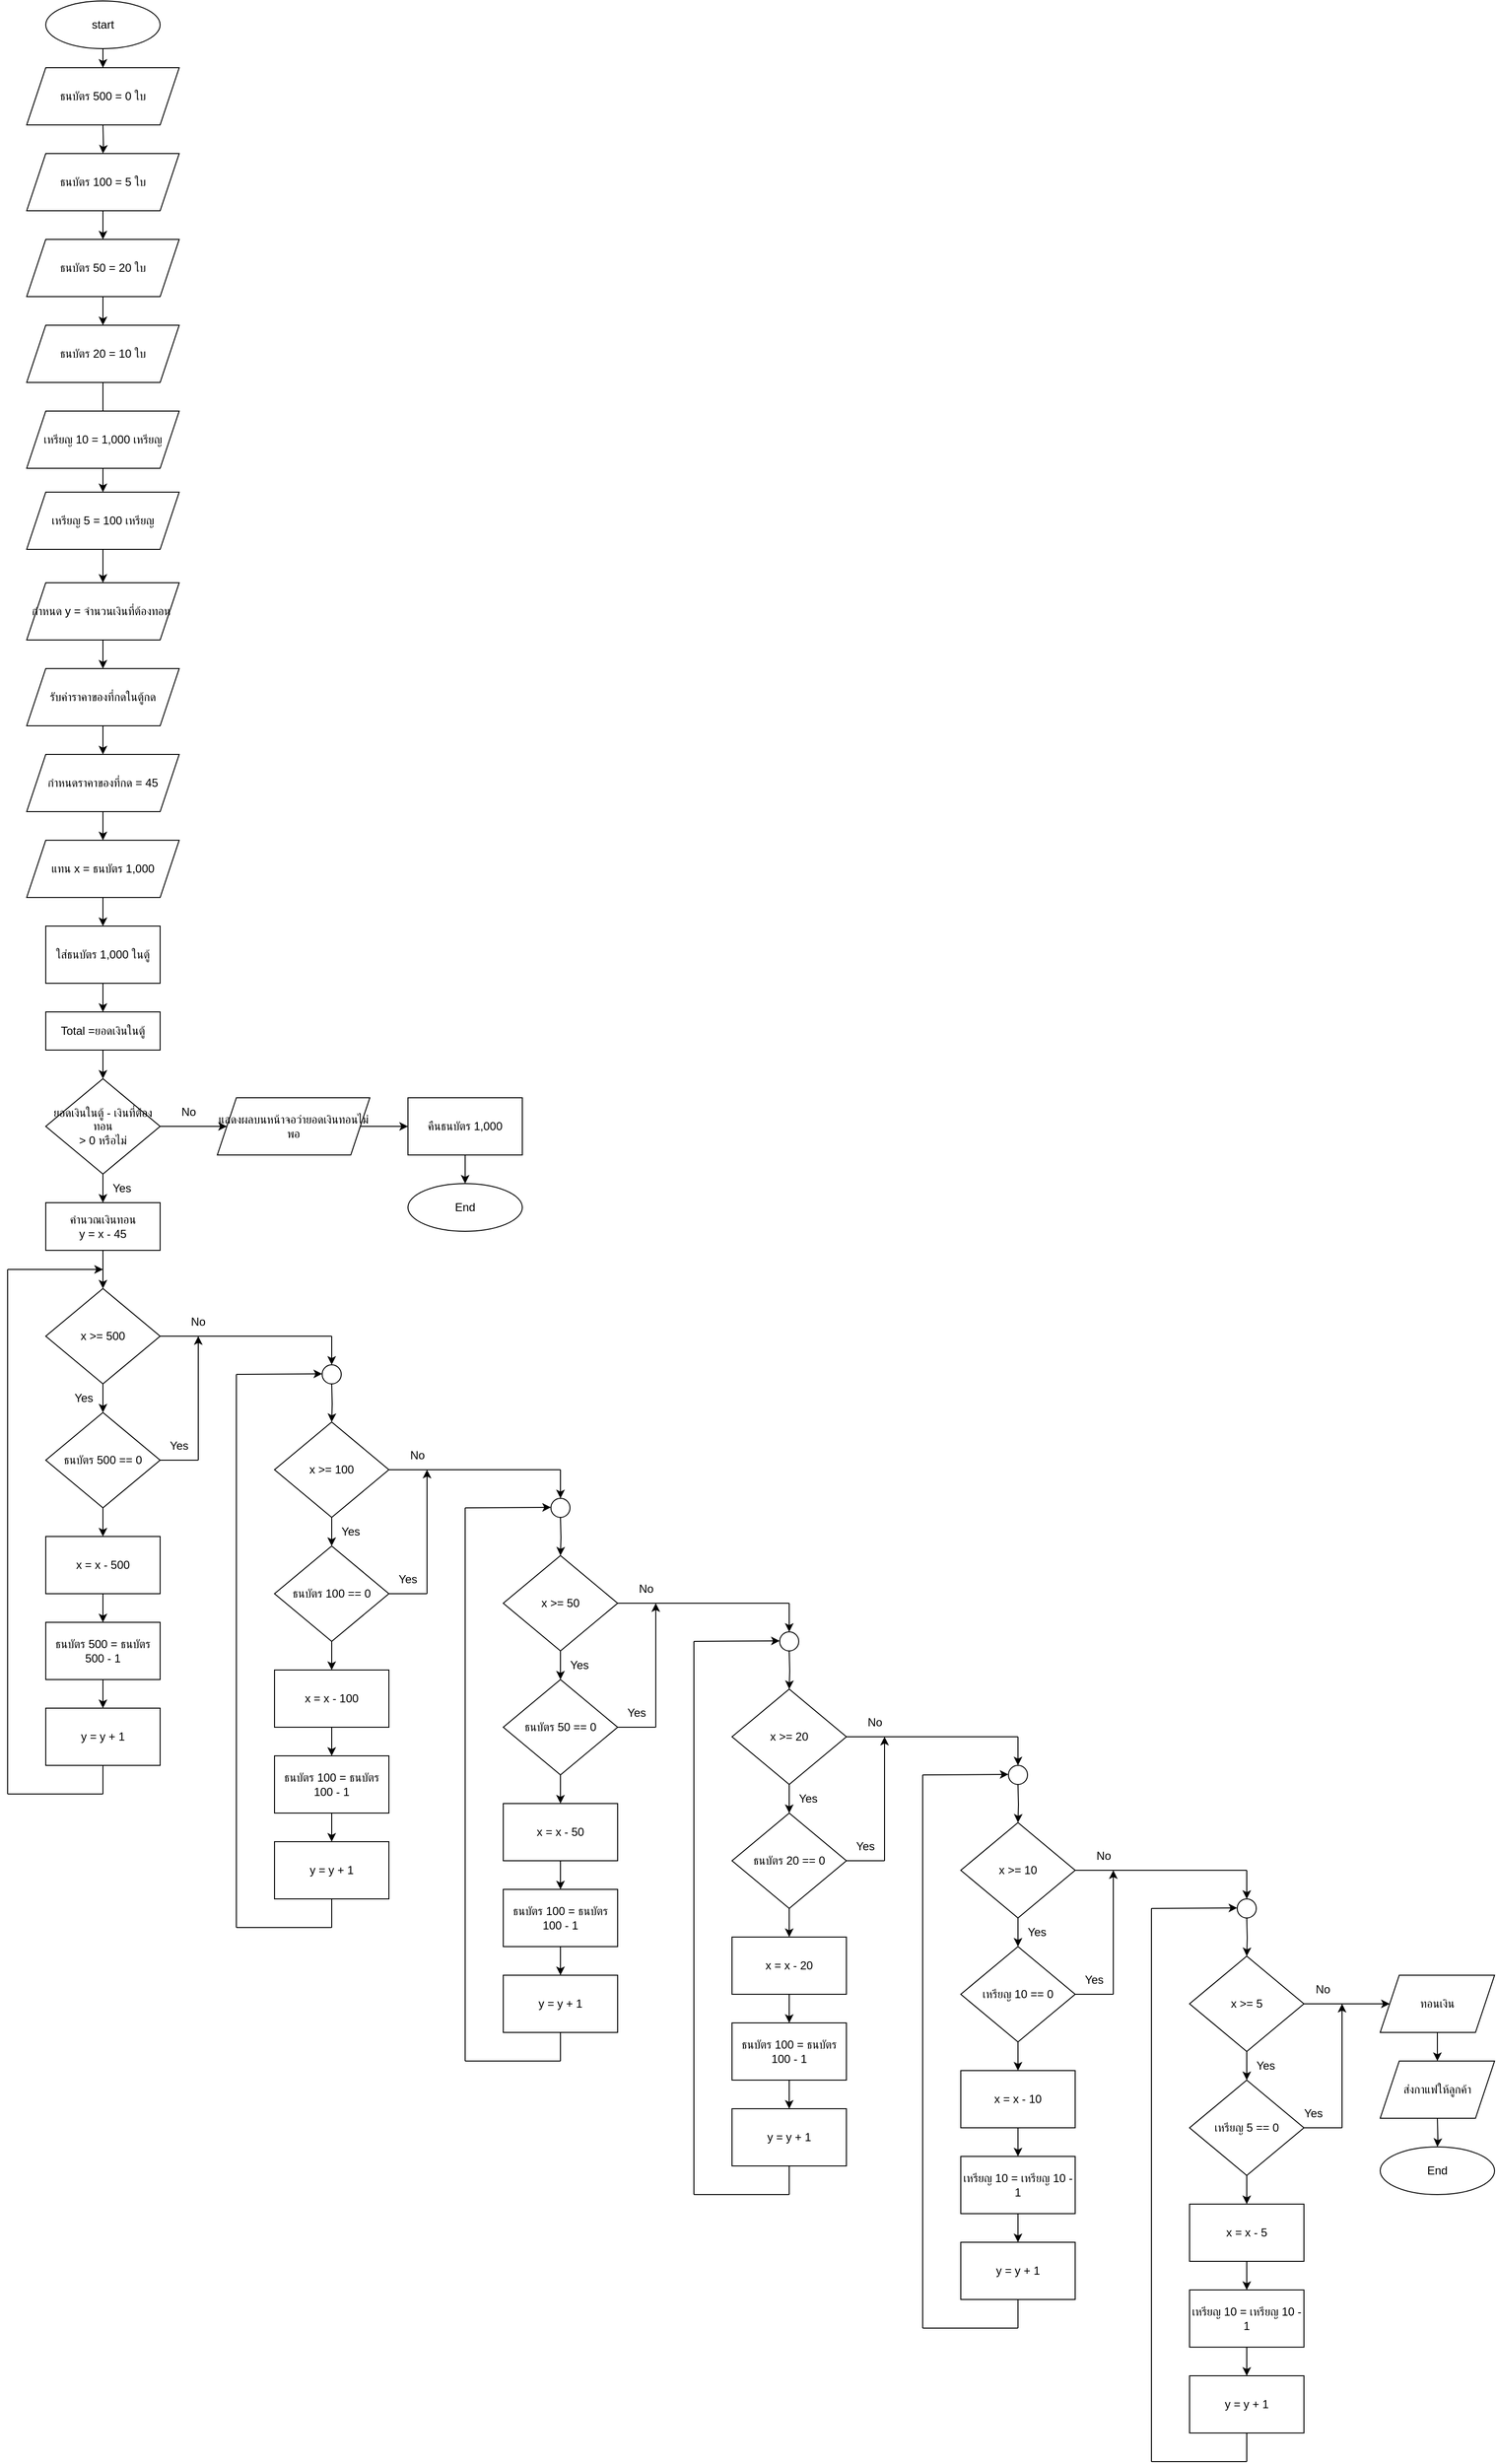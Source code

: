 <mxfile version="24.6.4" type="github">
  <diagram name="หน้า-1" id="B5zcFU9d4dR4DY5p531h">
    <mxGraphModel dx="2647" dy="1373" grid="1" gridSize="10" guides="1" tooltips="1" connect="1" arrows="1" fold="1" page="1" pageScale="1" pageWidth="827" pageHeight="1169" math="0" shadow="0">
      <root>
        <mxCell id="0" />
        <mxCell id="1" parent="0" />
        <mxCell id="WWX5XaUObiMr8XffinVP-1" style="edgeStyle=orthogonalEdgeStyle;rounded=0;orthogonalLoop=1;jettySize=auto;html=1;" edge="1" parent="1" source="WWX5XaUObiMr8XffinVP-2" target="WWX5XaUObiMr8XffinVP-3">
          <mxGeometry relative="1" as="geometry" />
        </mxCell>
        <mxCell id="WWX5XaUObiMr8XffinVP-2" value="start" style="ellipse;whiteSpace=wrap;html=1;" vertex="1" parent="1">
          <mxGeometry x="170" y="70" width="120" height="50" as="geometry" />
        </mxCell>
        <mxCell id="WWX5XaUObiMr8XffinVP-3" value="ธนบัตร 500 = 0 ใบ" style="shape=parallelogram;perimeter=parallelogramPerimeter;whiteSpace=wrap;html=1;fixedSize=1;" vertex="1" parent="1">
          <mxGeometry x="150" y="140" width="160" height="60" as="geometry" />
        </mxCell>
        <mxCell id="WWX5XaUObiMr8XffinVP-4" style="edgeStyle=orthogonalEdgeStyle;rounded=0;orthogonalLoop=1;jettySize=auto;html=1;" edge="1" parent="1" target="WWX5XaUObiMr8XffinVP-6">
          <mxGeometry relative="1" as="geometry">
            <mxPoint x="230" y="200" as="sourcePoint" />
          </mxGeometry>
        </mxCell>
        <mxCell id="WWX5XaUObiMr8XffinVP-5" value="" style="edgeStyle=orthogonalEdgeStyle;rounded=0;orthogonalLoop=1;jettySize=auto;html=1;" edge="1" parent="1" source="WWX5XaUObiMr8XffinVP-6" target="WWX5XaUObiMr8XffinVP-8">
          <mxGeometry relative="1" as="geometry" />
        </mxCell>
        <mxCell id="WWX5XaUObiMr8XffinVP-6" value="ธนบัตร 100 = 5 ใบ" style="shape=parallelogram;perimeter=parallelogramPerimeter;whiteSpace=wrap;html=1;fixedSize=1;" vertex="1" parent="1">
          <mxGeometry x="150" y="230" width="160" height="60" as="geometry" />
        </mxCell>
        <mxCell id="WWX5XaUObiMr8XffinVP-7" value="" style="edgeStyle=orthogonalEdgeStyle;rounded=0;orthogonalLoop=1;jettySize=auto;html=1;" edge="1" parent="1" source="WWX5XaUObiMr8XffinVP-8" target="WWX5XaUObiMr8XffinVP-10">
          <mxGeometry relative="1" as="geometry" />
        </mxCell>
        <mxCell id="WWX5XaUObiMr8XffinVP-8" value="ธนบัตร 50 = 20 ใบ" style="shape=parallelogram;perimeter=parallelogramPerimeter;whiteSpace=wrap;html=1;fixedSize=1;" vertex="1" parent="1">
          <mxGeometry x="150" y="320" width="160" height="60" as="geometry" />
        </mxCell>
        <mxCell id="WWX5XaUObiMr8XffinVP-9" value="" style="edgeStyle=orthogonalEdgeStyle;rounded=0;orthogonalLoop=1;jettySize=auto;html=1;" edge="1" parent="1" source="WWX5XaUObiMr8XffinVP-10" target="WWX5XaUObiMr8XffinVP-13">
          <mxGeometry relative="1" as="geometry" />
        </mxCell>
        <mxCell id="WWX5XaUObiMr8XffinVP-10" value="ธนบัตร 20 = 10 ใบ" style="shape=parallelogram;perimeter=parallelogramPerimeter;whiteSpace=wrap;html=1;fixedSize=1;" vertex="1" parent="1">
          <mxGeometry x="150" y="410" width="160" height="60" as="geometry" />
        </mxCell>
        <mxCell id="WWX5XaUObiMr8XffinVP-11" value="เหรียญ 10 = 1,000 เหรียญ" style="shape=parallelogram;perimeter=parallelogramPerimeter;whiteSpace=wrap;html=1;fixedSize=1;" vertex="1" parent="1">
          <mxGeometry x="150" y="500" width="160" height="60" as="geometry" />
        </mxCell>
        <mxCell id="WWX5XaUObiMr8XffinVP-12" value="" style="edgeStyle=orthogonalEdgeStyle;rounded=0;orthogonalLoop=1;jettySize=auto;html=1;" edge="1" parent="1" source="WWX5XaUObiMr8XffinVP-13" target="WWX5XaUObiMr8XffinVP-15">
          <mxGeometry relative="1" as="geometry" />
        </mxCell>
        <mxCell id="WWX5XaUObiMr8XffinVP-13" value="เหรียญ 5 = 100 เหรียญ" style="shape=parallelogram;perimeter=parallelogramPerimeter;whiteSpace=wrap;html=1;fixedSize=1;" vertex="1" parent="1">
          <mxGeometry x="150" y="585" width="160" height="60" as="geometry" />
        </mxCell>
        <mxCell id="WWX5XaUObiMr8XffinVP-14" value="" style="edgeStyle=orthogonalEdgeStyle;rounded=0;orthogonalLoop=1;jettySize=auto;html=1;" edge="1" parent="1" source="WWX5XaUObiMr8XffinVP-15" target="WWX5XaUObiMr8XffinVP-17">
          <mxGeometry relative="1" as="geometry" />
        </mxCell>
        <mxCell id="WWX5XaUObiMr8XffinVP-15" value="กำหนด y = จำนวนเงินที่ต้องทอน&amp;nbsp;" style="shape=parallelogram;perimeter=parallelogramPerimeter;whiteSpace=wrap;html=1;fixedSize=1;" vertex="1" parent="1">
          <mxGeometry x="150" y="680" width="160" height="60" as="geometry" />
        </mxCell>
        <mxCell id="WWX5XaUObiMr8XffinVP-16" value="" style="edgeStyle=orthogonalEdgeStyle;rounded=0;orthogonalLoop=1;jettySize=auto;html=1;" edge="1" parent="1" source="WWX5XaUObiMr8XffinVP-17" target="WWX5XaUObiMr8XffinVP-19">
          <mxGeometry relative="1" as="geometry" />
        </mxCell>
        <mxCell id="WWX5XaUObiMr8XffinVP-17" value="รับค่าราคาของที่กดในตู้กด" style="shape=parallelogram;perimeter=parallelogramPerimeter;whiteSpace=wrap;html=1;fixedSize=1;" vertex="1" parent="1">
          <mxGeometry x="150" y="770" width="160" height="60" as="geometry" />
        </mxCell>
        <mxCell id="WWX5XaUObiMr8XffinVP-18" value="" style="edgeStyle=orthogonalEdgeStyle;rounded=0;orthogonalLoop=1;jettySize=auto;html=1;" edge="1" parent="1" source="WWX5XaUObiMr8XffinVP-19" target="WWX5XaUObiMr8XffinVP-21">
          <mxGeometry relative="1" as="geometry" />
        </mxCell>
        <mxCell id="WWX5XaUObiMr8XffinVP-19" value="กำหนดราคาของที่กด = 45" style="shape=parallelogram;perimeter=parallelogramPerimeter;whiteSpace=wrap;html=1;fixedSize=1;" vertex="1" parent="1">
          <mxGeometry x="150" y="860" width="160" height="60" as="geometry" />
        </mxCell>
        <mxCell id="WWX5XaUObiMr8XffinVP-20" value="" style="edgeStyle=orthogonalEdgeStyle;rounded=0;orthogonalLoop=1;jettySize=auto;html=1;" edge="1" parent="1" source="WWX5XaUObiMr8XffinVP-21" target="WWX5XaUObiMr8XffinVP-23">
          <mxGeometry relative="1" as="geometry" />
        </mxCell>
        <mxCell id="WWX5XaUObiMr8XffinVP-21" value="แทน x = ธนบัตร 1,000" style="shape=parallelogram;perimeter=parallelogramPerimeter;whiteSpace=wrap;html=1;fixedSize=1;" vertex="1" parent="1">
          <mxGeometry x="150" y="950" width="160" height="60" as="geometry" />
        </mxCell>
        <mxCell id="WWX5XaUObiMr8XffinVP-22" value="" style="edgeStyle=orthogonalEdgeStyle;rounded=0;orthogonalLoop=1;jettySize=auto;html=1;" edge="1" parent="1" source="WWX5XaUObiMr8XffinVP-23" target="WWX5XaUObiMr8XffinVP-25">
          <mxGeometry relative="1" as="geometry" />
        </mxCell>
        <mxCell id="WWX5XaUObiMr8XffinVP-23" value="ใส่ธนบัตร 1,000 ในตู้" style="whiteSpace=wrap;html=1;" vertex="1" parent="1">
          <mxGeometry x="170" y="1040" width="120" height="60" as="geometry" />
        </mxCell>
        <mxCell id="WWX5XaUObiMr8XffinVP-24" value="" style="edgeStyle=orthogonalEdgeStyle;rounded=0;orthogonalLoop=1;jettySize=auto;html=1;" edge="1" parent="1" source="WWX5XaUObiMr8XffinVP-25" target="WWX5XaUObiMr8XffinVP-28">
          <mxGeometry relative="1" as="geometry" />
        </mxCell>
        <mxCell id="WWX5XaUObiMr8XffinVP-25" value="Total =ยอดเงินในตู้" style="whiteSpace=wrap;html=1;" vertex="1" parent="1">
          <mxGeometry x="170" y="1130" width="120" height="40" as="geometry" />
        </mxCell>
        <mxCell id="WWX5XaUObiMr8XffinVP-26" value="" style="edgeStyle=orthogonalEdgeStyle;rounded=0;orthogonalLoop=1;jettySize=auto;html=1;" edge="1" parent="1" source="WWX5XaUObiMr8XffinVP-28" target="WWX5XaUObiMr8XffinVP-30">
          <mxGeometry relative="1" as="geometry" />
        </mxCell>
        <mxCell id="WWX5XaUObiMr8XffinVP-27" value="" style="edgeStyle=orthogonalEdgeStyle;rounded=0;orthogonalLoop=1;jettySize=auto;html=1;" edge="1" parent="1" source="WWX5XaUObiMr8XffinVP-28" target="WWX5XaUObiMr8XffinVP-32">
          <mxGeometry relative="1" as="geometry" />
        </mxCell>
        <mxCell id="WWX5XaUObiMr8XffinVP-28" value="ยอดเงินในตู้ - เงินที่ต้องทอน&lt;div&gt;&amp;gt; 0 หรือไม่&lt;/div&gt;" style="rhombus;whiteSpace=wrap;html=1;" vertex="1" parent="1">
          <mxGeometry x="170" y="1200" width="120" height="100" as="geometry" />
        </mxCell>
        <mxCell id="WWX5XaUObiMr8XffinVP-29" value="" style="edgeStyle=orthogonalEdgeStyle;rounded=0;orthogonalLoop=1;jettySize=auto;html=1;" edge="1" parent="1" source="WWX5XaUObiMr8XffinVP-30" target="WWX5XaUObiMr8XffinVP-37">
          <mxGeometry relative="1" as="geometry" />
        </mxCell>
        <mxCell id="WWX5XaUObiMr8XffinVP-30" value="คำนวณเงินทอน&lt;div&gt;y = x - 45&lt;/div&gt;" style="whiteSpace=wrap;html=1;" vertex="1" parent="1">
          <mxGeometry x="170" y="1330" width="120" height="50" as="geometry" />
        </mxCell>
        <mxCell id="WWX5XaUObiMr8XffinVP-31" value="" style="edgeStyle=orthogonalEdgeStyle;rounded=0;orthogonalLoop=1;jettySize=auto;html=1;" edge="1" parent="1" source="WWX5XaUObiMr8XffinVP-32" target="WWX5XaUObiMr8XffinVP-34">
          <mxGeometry relative="1" as="geometry" />
        </mxCell>
        <mxCell id="WWX5XaUObiMr8XffinVP-32" value="แสดงผลบนหน้าจอว่ายอดเงินทอนไม่พอ" style="shape=parallelogram;perimeter=parallelogramPerimeter;whiteSpace=wrap;html=1;fixedSize=1;" vertex="1" parent="1">
          <mxGeometry x="350" y="1220" width="160" height="60" as="geometry" />
        </mxCell>
        <mxCell id="WWX5XaUObiMr8XffinVP-33" value="" style="edgeStyle=orthogonalEdgeStyle;rounded=0;orthogonalLoop=1;jettySize=auto;html=1;" edge="1" parent="1" source="WWX5XaUObiMr8XffinVP-34" target="WWX5XaUObiMr8XffinVP-35">
          <mxGeometry relative="1" as="geometry" />
        </mxCell>
        <mxCell id="WWX5XaUObiMr8XffinVP-34" value="คืนธนบัตร 1,000" style="whiteSpace=wrap;html=1;" vertex="1" parent="1">
          <mxGeometry x="550" y="1220" width="120" height="60" as="geometry" />
        </mxCell>
        <mxCell id="WWX5XaUObiMr8XffinVP-35" value="End" style="ellipse;whiteSpace=wrap;html=1;" vertex="1" parent="1">
          <mxGeometry x="550" y="1310" width="120" height="50" as="geometry" />
        </mxCell>
        <mxCell id="WWX5XaUObiMr8XffinVP-36" value="" style="edgeStyle=orthogonalEdgeStyle;rounded=0;orthogonalLoop=1;jettySize=auto;html=1;" edge="1" parent="1" source="WWX5XaUObiMr8XffinVP-37" target="WWX5XaUObiMr8XffinVP-39">
          <mxGeometry relative="1" as="geometry" />
        </mxCell>
        <mxCell id="WWX5XaUObiMr8XffinVP-37" value="x &amp;gt;= 500" style="rhombus;whiteSpace=wrap;html=1;" vertex="1" parent="1">
          <mxGeometry x="170" y="1420" width="120" height="100" as="geometry" />
        </mxCell>
        <mxCell id="WWX5XaUObiMr8XffinVP-38" value="" style="edgeStyle=orthogonalEdgeStyle;rounded=0;orthogonalLoop=1;jettySize=auto;html=1;" edge="1" parent="1" source="WWX5XaUObiMr8XffinVP-39" target="WWX5XaUObiMr8XffinVP-41">
          <mxGeometry relative="1" as="geometry" />
        </mxCell>
        <mxCell id="WWX5XaUObiMr8XffinVP-39" value="ธนบัตร 500 == 0" style="rhombus;whiteSpace=wrap;html=1;" vertex="1" parent="1">
          <mxGeometry x="170" y="1550" width="120" height="100" as="geometry" />
        </mxCell>
        <mxCell id="WWX5XaUObiMr8XffinVP-40" value="" style="edgeStyle=orthogonalEdgeStyle;rounded=0;orthogonalLoop=1;jettySize=auto;html=1;" edge="1" parent="1" source="WWX5XaUObiMr8XffinVP-41" target="WWX5XaUObiMr8XffinVP-43">
          <mxGeometry relative="1" as="geometry" />
        </mxCell>
        <mxCell id="WWX5XaUObiMr8XffinVP-41" value="x = x - 500" style="whiteSpace=wrap;html=1;" vertex="1" parent="1">
          <mxGeometry x="170" y="1680" width="120" height="60" as="geometry" />
        </mxCell>
        <mxCell id="WWX5XaUObiMr8XffinVP-42" value="" style="edgeStyle=orthogonalEdgeStyle;rounded=0;orthogonalLoop=1;jettySize=auto;html=1;" edge="1" parent="1" source="WWX5XaUObiMr8XffinVP-43" target="WWX5XaUObiMr8XffinVP-45">
          <mxGeometry relative="1" as="geometry" />
        </mxCell>
        <mxCell id="WWX5XaUObiMr8XffinVP-43" value="ธนบัตร 500 = ธนบัตร 500 - 1" style="whiteSpace=wrap;html=1;" vertex="1" parent="1">
          <mxGeometry x="170" y="1770" width="120" height="60" as="geometry" />
        </mxCell>
        <mxCell id="WWX5XaUObiMr8XffinVP-44" style="edgeStyle=orthogonalEdgeStyle;rounded=0;orthogonalLoop=1;jettySize=auto;html=1;exitX=0.5;exitY=1;exitDx=0;exitDy=0;" edge="1" parent="1" source="WWX5XaUObiMr8XffinVP-41" target="WWX5XaUObiMr8XffinVP-41">
          <mxGeometry relative="1" as="geometry" />
        </mxCell>
        <mxCell id="WWX5XaUObiMr8XffinVP-45" value="y = y + 1" style="whiteSpace=wrap;html=1;" vertex="1" parent="1">
          <mxGeometry x="170" y="1860" width="120" height="60" as="geometry" />
        </mxCell>
        <mxCell id="WWX5XaUObiMr8XffinVP-46" value="" style="endArrow=none;html=1;rounded=0;" edge="1" parent="1">
          <mxGeometry width="50" height="50" relative="1" as="geometry">
            <mxPoint x="230" y="1950" as="sourcePoint" />
            <mxPoint x="130" y="1950" as="targetPoint" />
          </mxGeometry>
        </mxCell>
        <mxCell id="WWX5XaUObiMr8XffinVP-47" value="" style="endArrow=none;html=1;rounded=0;" edge="1" parent="1">
          <mxGeometry width="50" height="50" relative="1" as="geometry">
            <mxPoint x="130" y="1950" as="sourcePoint" />
            <mxPoint x="130" y="1400" as="targetPoint" />
          </mxGeometry>
        </mxCell>
        <mxCell id="WWX5XaUObiMr8XffinVP-48" value="" style="endArrow=classic;html=1;rounded=0;" edge="1" parent="1">
          <mxGeometry width="50" height="50" relative="1" as="geometry">
            <mxPoint x="130" y="1400" as="sourcePoint" />
            <mxPoint x="230" y="1400" as="targetPoint" />
          </mxGeometry>
        </mxCell>
        <mxCell id="WWX5XaUObiMr8XffinVP-49" value="" style="endArrow=none;html=1;rounded=0;entryX=0.5;entryY=1;entryDx=0;entryDy=0;" edge="1" parent="1" target="WWX5XaUObiMr8XffinVP-45">
          <mxGeometry width="50" height="50" relative="1" as="geometry">
            <mxPoint x="230" y="1950" as="sourcePoint" />
            <mxPoint x="330" y="1890" as="targetPoint" />
          </mxGeometry>
        </mxCell>
        <mxCell id="WWX5XaUObiMr8XffinVP-50" value="" style="endArrow=none;html=1;rounded=0;" edge="1" parent="1">
          <mxGeometry width="50" height="50" relative="1" as="geometry">
            <mxPoint x="290" y="1470" as="sourcePoint" />
            <mxPoint x="470" y="1470" as="targetPoint" />
          </mxGeometry>
        </mxCell>
        <mxCell id="WWX5XaUObiMr8XffinVP-51" value="" style="endArrow=classic;html=1;rounded=0;" edge="1" parent="1" target="WWX5XaUObiMr8XffinVP-52">
          <mxGeometry width="50" height="50" relative="1" as="geometry">
            <mxPoint x="470" y="1470" as="sourcePoint" />
            <mxPoint x="470" y="1500" as="targetPoint" />
          </mxGeometry>
        </mxCell>
        <mxCell id="WWX5XaUObiMr8XffinVP-52" value="" style="ellipse;whiteSpace=wrap;html=1;aspect=fixed;" vertex="1" parent="1">
          <mxGeometry x="460" y="1500" width="20" height="20" as="geometry" />
        </mxCell>
        <mxCell id="WWX5XaUObiMr8XffinVP-53" value="" style="edgeStyle=orthogonalEdgeStyle;rounded=0;orthogonalLoop=1;jettySize=auto;html=1;" edge="1" parent="1" target="WWX5XaUObiMr8XffinVP-55">
          <mxGeometry relative="1" as="geometry">
            <mxPoint x="470" y="1520" as="sourcePoint" />
          </mxGeometry>
        </mxCell>
        <mxCell id="WWX5XaUObiMr8XffinVP-54" value="" style="edgeStyle=orthogonalEdgeStyle;rounded=0;orthogonalLoop=1;jettySize=auto;html=1;" edge="1" parent="1" source="WWX5XaUObiMr8XffinVP-55" target="WWX5XaUObiMr8XffinVP-57">
          <mxGeometry relative="1" as="geometry" />
        </mxCell>
        <mxCell id="WWX5XaUObiMr8XffinVP-55" value="x &amp;gt;= 100" style="rhombus;whiteSpace=wrap;html=1;" vertex="1" parent="1">
          <mxGeometry x="410" y="1560" width="120" height="100" as="geometry" />
        </mxCell>
        <mxCell id="WWX5XaUObiMr8XffinVP-56" value="" style="edgeStyle=orthogonalEdgeStyle;rounded=0;orthogonalLoop=1;jettySize=auto;html=1;" edge="1" parent="1" source="WWX5XaUObiMr8XffinVP-57" target="WWX5XaUObiMr8XffinVP-59">
          <mxGeometry relative="1" as="geometry" />
        </mxCell>
        <mxCell id="WWX5XaUObiMr8XffinVP-57" value="ธนบัตร 100 == 0" style="rhombus;whiteSpace=wrap;html=1;" vertex="1" parent="1">
          <mxGeometry x="410" y="1690" width="120" height="100" as="geometry" />
        </mxCell>
        <mxCell id="WWX5XaUObiMr8XffinVP-58" value="" style="edgeStyle=orthogonalEdgeStyle;rounded=0;orthogonalLoop=1;jettySize=auto;html=1;" edge="1" parent="1" source="WWX5XaUObiMr8XffinVP-59" target="WWX5XaUObiMr8XffinVP-61">
          <mxGeometry relative="1" as="geometry" />
        </mxCell>
        <mxCell id="WWX5XaUObiMr8XffinVP-59" value="x = x - 100" style="whiteSpace=wrap;html=1;" vertex="1" parent="1">
          <mxGeometry x="410" y="1820" width="120" height="60" as="geometry" />
        </mxCell>
        <mxCell id="WWX5XaUObiMr8XffinVP-60" value="" style="edgeStyle=orthogonalEdgeStyle;rounded=0;orthogonalLoop=1;jettySize=auto;html=1;" edge="1" parent="1" source="WWX5XaUObiMr8XffinVP-61" target="WWX5XaUObiMr8XffinVP-63">
          <mxGeometry relative="1" as="geometry" />
        </mxCell>
        <mxCell id="WWX5XaUObiMr8XffinVP-61" value="ธนบัตร 100 = ธนบัตร 100 - 1" style="whiteSpace=wrap;html=1;" vertex="1" parent="1">
          <mxGeometry x="410" y="1910" width="120" height="60" as="geometry" />
        </mxCell>
        <mxCell id="WWX5XaUObiMr8XffinVP-62" style="edgeStyle=orthogonalEdgeStyle;rounded=0;orthogonalLoop=1;jettySize=auto;html=1;exitX=0.5;exitY=1;exitDx=0;exitDy=0;" edge="1" parent="1" source="WWX5XaUObiMr8XffinVP-59" target="WWX5XaUObiMr8XffinVP-59">
          <mxGeometry relative="1" as="geometry" />
        </mxCell>
        <mxCell id="WWX5XaUObiMr8XffinVP-63" value="y = y + 1" style="whiteSpace=wrap;html=1;" vertex="1" parent="1">
          <mxGeometry x="410" y="2000" width="120" height="60" as="geometry" />
        </mxCell>
        <mxCell id="WWX5XaUObiMr8XffinVP-64" value="" style="endArrow=none;html=1;rounded=0;" edge="1" parent="1">
          <mxGeometry width="50" height="50" relative="1" as="geometry">
            <mxPoint x="470" y="2090" as="sourcePoint" />
            <mxPoint x="370" y="2090" as="targetPoint" />
          </mxGeometry>
        </mxCell>
        <mxCell id="WWX5XaUObiMr8XffinVP-65" value="" style="endArrow=none;html=1;rounded=0;" edge="1" parent="1">
          <mxGeometry width="50" height="50" relative="1" as="geometry">
            <mxPoint x="370" y="2090" as="sourcePoint" />
            <mxPoint x="370" y="1510" as="targetPoint" />
          </mxGeometry>
        </mxCell>
        <mxCell id="WWX5XaUObiMr8XffinVP-66" value="" style="endArrow=classic;html=1;rounded=0;" edge="1" parent="1">
          <mxGeometry width="50" height="50" relative="1" as="geometry">
            <mxPoint x="370" y="1510" as="sourcePoint" />
            <mxPoint x="460" y="1509.44" as="targetPoint" />
          </mxGeometry>
        </mxCell>
        <mxCell id="WWX5XaUObiMr8XffinVP-67" value="" style="endArrow=none;html=1;rounded=0;entryX=0.5;entryY=1;entryDx=0;entryDy=0;" edge="1" parent="1" target="WWX5XaUObiMr8XffinVP-63">
          <mxGeometry width="50" height="50" relative="1" as="geometry">
            <mxPoint x="470" y="2090" as="sourcePoint" />
            <mxPoint x="570" y="2030" as="targetPoint" />
          </mxGeometry>
        </mxCell>
        <mxCell id="WWX5XaUObiMr8XffinVP-68" value="" style="endArrow=none;html=1;rounded=0;" edge="1" parent="1">
          <mxGeometry width="50" height="50" relative="1" as="geometry">
            <mxPoint x="290" y="1600" as="sourcePoint" />
            <mxPoint x="330" y="1600" as="targetPoint" />
          </mxGeometry>
        </mxCell>
        <mxCell id="WWX5XaUObiMr8XffinVP-69" value="" style="endArrow=classic;html=1;rounded=0;" edge="1" parent="1">
          <mxGeometry width="50" height="50" relative="1" as="geometry">
            <mxPoint x="330" y="1600" as="sourcePoint" />
            <mxPoint x="330" y="1470" as="targetPoint" />
          </mxGeometry>
        </mxCell>
        <mxCell id="WWX5XaUObiMr8XffinVP-70" value="" style="endArrow=none;html=1;rounded=0;" edge="1" parent="1">
          <mxGeometry width="50" height="50" relative="1" as="geometry">
            <mxPoint x="530" y="1610" as="sourcePoint" />
            <mxPoint x="710" y="1610" as="targetPoint" />
          </mxGeometry>
        </mxCell>
        <mxCell id="WWX5XaUObiMr8XffinVP-71" value="" style="endArrow=classic;html=1;rounded=0;" edge="1" parent="1" target="WWX5XaUObiMr8XffinVP-72">
          <mxGeometry width="50" height="50" relative="1" as="geometry">
            <mxPoint x="710" y="1610" as="sourcePoint" />
            <mxPoint x="710" y="1640" as="targetPoint" />
          </mxGeometry>
        </mxCell>
        <mxCell id="WWX5XaUObiMr8XffinVP-72" value="" style="ellipse;whiteSpace=wrap;html=1;aspect=fixed;" vertex="1" parent="1">
          <mxGeometry x="700" y="1640" width="20" height="20" as="geometry" />
        </mxCell>
        <mxCell id="WWX5XaUObiMr8XffinVP-73" value="" style="edgeStyle=orthogonalEdgeStyle;rounded=0;orthogonalLoop=1;jettySize=auto;html=1;" edge="1" parent="1" target="WWX5XaUObiMr8XffinVP-75">
          <mxGeometry relative="1" as="geometry">
            <mxPoint x="710" y="1660" as="sourcePoint" />
          </mxGeometry>
        </mxCell>
        <mxCell id="WWX5XaUObiMr8XffinVP-74" value="" style="edgeStyle=orthogonalEdgeStyle;rounded=0;orthogonalLoop=1;jettySize=auto;html=1;" edge="1" parent="1" source="WWX5XaUObiMr8XffinVP-75" target="WWX5XaUObiMr8XffinVP-77">
          <mxGeometry relative="1" as="geometry" />
        </mxCell>
        <mxCell id="WWX5XaUObiMr8XffinVP-75" value="x &amp;gt;= 50" style="rhombus;whiteSpace=wrap;html=1;" vertex="1" parent="1">
          <mxGeometry x="650" y="1700" width="120" height="100" as="geometry" />
        </mxCell>
        <mxCell id="WWX5XaUObiMr8XffinVP-76" value="" style="edgeStyle=orthogonalEdgeStyle;rounded=0;orthogonalLoop=1;jettySize=auto;html=1;" edge="1" parent="1" source="WWX5XaUObiMr8XffinVP-77" target="WWX5XaUObiMr8XffinVP-79">
          <mxGeometry relative="1" as="geometry" />
        </mxCell>
        <mxCell id="WWX5XaUObiMr8XffinVP-77" value="ธนบัตร 50 == 0" style="rhombus;whiteSpace=wrap;html=1;" vertex="1" parent="1">
          <mxGeometry x="650" y="1830" width="120" height="100" as="geometry" />
        </mxCell>
        <mxCell id="WWX5XaUObiMr8XffinVP-78" value="" style="edgeStyle=orthogonalEdgeStyle;rounded=0;orthogonalLoop=1;jettySize=auto;html=1;" edge="1" parent="1" source="WWX5XaUObiMr8XffinVP-79" target="WWX5XaUObiMr8XffinVP-81">
          <mxGeometry relative="1" as="geometry" />
        </mxCell>
        <mxCell id="WWX5XaUObiMr8XffinVP-79" value="x = x - 50" style="whiteSpace=wrap;html=1;" vertex="1" parent="1">
          <mxGeometry x="650" y="1960" width="120" height="60" as="geometry" />
        </mxCell>
        <mxCell id="WWX5XaUObiMr8XffinVP-80" value="" style="edgeStyle=orthogonalEdgeStyle;rounded=0;orthogonalLoop=1;jettySize=auto;html=1;" edge="1" parent="1" source="WWX5XaUObiMr8XffinVP-81" target="WWX5XaUObiMr8XffinVP-83">
          <mxGeometry relative="1" as="geometry" />
        </mxCell>
        <mxCell id="WWX5XaUObiMr8XffinVP-81" value="ธนบัตร 100 = ธนบัตร 100 - 1" style="whiteSpace=wrap;html=1;" vertex="1" parent="1">
          <mxGeometry x="650" y="2050" width="120" height="60" as="geometry" />
        </mxCell>
        <mxCell id="WWX5XaUObiMr8XffinVP-82" style="edgeStyle=orthogonalEdgeStyle;rounded=0;orthogonalLoop=1;jettySize=auto;html=1;exitX=0.5;exitY=1;exitDx=0;exitDy=0;" edge="1" parent="1" source="WWX5XaUObiMr8XffinVP-79" target="WWX5XaUObiMr8XffinVP-79">
          <mxGeometry relative="1" as="geometry" />
        </mxCell>
        <mxCell id="WWX5XaUObiMr8XffinVP-83" value="y = y + 1" style="whiteSpace=wrap;html=1;" vertex="1" parent="1">
          <mxGeometry x="650" y="2140" width="120" height="60" as="geometry" />
        </mxCell>
        <mxCell id="WWX5XaUObiMr8XffinVP-84" value="" style="endArrow=none;html=1;rounded=0;" edge="1" parent="1">
          <mxGeometry width="50" height="50" relative="1" as="geometry">
            <mxPoint x="710" y="2230" as="sourcePoint" />
            <mxPoint x="610" y="2230" as="targetPoint" />
          </mxGeometry>
        </mxCell>
        <mxCell id="WWX5XaUObiMr8XffinVP-85" value="" style="endArrow=none;html=1;rounded=0;" edge="1" parent="1">
          <mxGeometry width="50" height="50" relative="1" as="geometry">
            <mxPoint x="610" y="2230" as="sourcePoint" />
            <mxPoint x="610" y="1650" as="targetPoint" />
          </mxGeometry>
        </mxCell>
        <mxCell id="WWX5XaUObiMr8XffinVP-86" value="" style="endArrow=classic;html=1;rounded=0;" edge="1" parent="1">
          <mxGeometry width="50" height="50" relative="1" as="geometry">
            <mxPoint x="610" y="1650" as="sourcePoint" />
            <mxPoint x="700" y="1649.44" as="targetPoint" />
          </mxGeometry>
        </mxCell>
        <mxCell id="WWX5XaUObiMr8XffinVP-87" value="" style="endArrow=none;html=1;rounded=0;entryX=0.5;entryY=1;entryDx=0;entryDy=0;" edge="1" parent="1" target="WWX5XaUObiMr8XffinVP-83">
          <mxGeometry width="50" height="50" relative="1" as="geometry">
            <mxPoint x="710" y="2230" as="sourcePoint" />
            <mxPoint x="810" y="2170" as="targetPoint" />
          </mxGeometry>
        </mxCell>
        <mxCell id="WWX5XaUObiMr8XffinVP-88" value="" style="endArrow=none;html=1;rounded=0;" edge="1" parent="1">
          <mxGeometry width="50" height="50" relative="1" as="geometry">
            <mxPoint x="530" y="1740" as="sourcePoint" />
            <mxPoint x="570" y="1740" as="targetPoint" />
          </mxGeometry>
        </mxCell>
        <mxCell id="WWX5XaUObiMr8XffinVP-89" value="" style="endArrow=classic;html=1;rounded=0;" edge="1" parent="1">
          <mxGeometry width="50" height="50" relative="1" as="geometry">
            <mxPoint x="570" y="1740" as="sourcePoint" />
            <mxPoint x="570" y="1610" as="targetPoint" />
          </mxGeometry>
        </mxCell>
        <mxCell id="WWX5XaUObiMr8XffinVP-90" value="" style="endArrow=none;html=1;rounded=0;" edge="1" parent="1">
          <mxGeometry width="50" height="50" relative="1" as="geometry">
            <mxPoint x="770" y="1750" as="sourcePoint" />
            <mxPoint x="950" y="1750" as="targetPoint" />
          </mxGeometry>
        </mxCell>
        <mxCell id="WWX5XaUObiMr8XffinVP-91" value="" style="endArrow=classic;html=1;rounded=0;" edge="1" parent="1" target="WWX5XaUObiMr8XffinVP-92">
          <mxGeometry width="50" height="50" relative="1" as="geometry">
            <mxPoint x="950" y="1750" as="sourcePoint" />
            <mxPoint x="950" y="1780" as="targetPoint" />
          </mxGeometry>
        </mxCell>
        <mxCell id="WWX5XaUObiMr8XffinVP-92" value="" style="ellipse;whiteSpace=wrap;html=1;aspect=fixed;" vertex="1" parent="1">
          <mxGeometry x="940" y="1780" width="20" height="20" as="geometry" />
        </mxCell>
        <mxCell id="WWX5XaUObiMr8XffinVP-93" value="" style="edgeStyle=orthogonalEdgeStyle;rounded=0;orthogonalLoop=1;jettySize=auto;html=1;" edge="1" parent="1" target="WWX5XaUObiMr8XffinVP-95">
          <mxGeometry relative="1" as="geometry">
            <mxPoint x="950" y="1800" as="sourcePoint" />
          </mxGeometry>
        </mxCell>
        <mxCell id="WWX5XaUObiMr8XffinVP-94" value="" style="edgeStyle=orthogonalEdgeStyle;rounded=0;orthogonalLoop=1;jettySize=auto;html=1;" edge="1" parent="1" source="WWX5XaUObiMr8XffinVP-95" target="WWX5XaUObiMr8XffinVP-97">
          <mxGeometry relative="1" as="geometry" />
        </mxCell>
        <mxCell id="WWX5XaUObiMr8XffinVP-95" value="x &amp;gt;= 20" style="rhombus;whiteSpace=wrap;html=1;" vertex="1" parent="1">
          <mxGeometry x="890" y="1840" width="120" height="100" as="geometry" />
        </mxCell>
        <mxCell id="WWX5XaUObiMr8XffinVP-96" value="" style="edgeStyle=orthogonalEdgeStyle;rounded=0;orthogonalLoop=1;jettySize=auto;html=1;" edge="1" parent="1" source="WWX5XaUObiMr8XffinVP-97" target="WWX5XaUObiMr8XffinVP-99">
          <mxGeometry relative="1" as="geometry" />
        </mxCell>
        <mxCell id="WWX5XaUObiMr8XffinVP-97" value="ธนบัตร 20 == 0" style="rhombus;whiteSpace=wrap;html=1;" vertex="1" parent="1">
          <mxGeometry x="890" y="1970" width="120" height="100" as="geometry" />
        </mxCell>
        <mxCell id="WWX5XaUObiMr8XffinVP-98" value="" style="edgeStyle=orthogonalEdgeStyle;rounded=0;orthogonalLoop=1;jettySize=auto;html=1;" edge="1" parent="1" source="WWX5XaUObiMr8XffinVP-99" target="WWX5XaUObiMr8XffinVP-101">
          <mxGeometry relative="1" as="geometry" />
        </mxCell>
        <mxCell id="WWX5XaUObiMr8XffinVP-99" value="x = x - 20" style="whiteSpace=wrap;html=1;" vertex="1" parent="1">
          <mxGeometry x="890" y="2100" width="120" height="60" as="geometry" />
        </mxCell>
        <mxCell id="WWX5XaUObiMr8XffinVP-100" value="" style="edgeStyle=orthogonalEdgeStyle;rounded=0;orthogonalLoop=1;jettySize=auto;html=1;" edge="1" parent="1" source="WWX5XaUObiMr8XffinVP-101" target="WWX5XaUObiMr8XffinVP-103">
          <mxGeometry relative="1" as="geometry" />
        </mxCell>
        <mxCell id="WWX5XaUObiMr8XffinVP-101" value="ธนบัตร 100 = ธนบัตร 100 - 1" style="whiteSpace=wrap;html=1;" vertex="1" parent="1">
          <mxGeometry x="890" y="2190" width="120" height="60" as="geometry" />
        </mxCell>
        <mxCell id="WWX5XaUObiMr8XffinVP-102" style="edgeStyle=orthogonalEdgeStyle;rounded=0;orthogonalLoop=1;jettySize=auto;html=1;exitX=0.5;exitY=1;exitDx=0;exitDy=0;" edge="1" parent="1" source="WWX5XaUObiMr8XffinVP-99" target="WWX5XaUObiMr8XffinVP-99">
          <mxGeometry relative="1" as="geometry" />
        </mxCell>
        <mxCell id="WWX5XaUObiMr8XffinVP-103" value="y = y + 1" style="whiteSpace=wrap;html=1;" vertex="1" parent="1">
          <mxGeometry x="890" y="2280" width="120" height="60" as="geometry" />
        </mxCell>
        <mxCell id="WWX5XaUObiMr8XffinVP-104" value="" style="endArrow=none;html=1;rounded=0;" edge="1" parent="1">
          <mxGeometry width="50" height="50" relative="1" as="geometry">
            <mxPoint x="950" y="2370" as="sourcePoint" />
            <mxPoint x="850" y="2370" as="targetPoint" />
          </mxGeometry>
        </mxCell>
        <mxCell id="WWX5XaUObiMr8XffinVP-105" value="" style="endArrow=none;html=1;rounded=0;" edge="1" parent="1">
          <mxGeometry width="50" height="50" relative="1" as="geometry">
            <mxPoint x="850" y="2370" as="sourcePoint" />
            <mxPoint x="850" y="1790" as="targetPoint" />
          </mxGeometry>
        </mxCell>
        <mxCell id="WWX5XaUObiMr8XffinVP-106" value="" style="endArrow=classic;html=1;rounded=0;" edge="1" parent="1">
          <mxGeometry width="50" height="50" relative="1" as="geometry">
            <mxPoint x="850" y="1790" as="sourcePoint" />
            <mxPoint x="940" y="1789.44" as="targetPoint" />
          </mxGeometry>
        </mxCell>
        <mxCell id="WWX5XaUObiMr8XffinVP-107" value="" style="endArrow=none;html=1;rounded=0;entryX=0.5;entryY=1;entryDx=0;entryDy=0;" edge="1" parent="1" target="WWX5XaUObiMr8XffinVP-103">
          <mxGeometry width="50" height="50" relative="1" as="geometry">
            <mxPoint x="950" y="2370" as="sourcePoint" />
            <mxPoint x="1050" y="2310" as="targetPoint" />
          </mxGeometry>
        </mxCell>
        <mxCell id="WWX5XaUObiMr8XffinVP-108" value="" style="endArrow=none;html=1;rounded=0;" edge="1" parent="1">
          <mxGeometry width="50" height="50" relative="1" as="geometry">
            <mxPoint x="770" y="1880" as="sourcePoint" />
            <mxPoint x="810" y="1880" as="targetPoint" />
          </mxGeometry>
        </mxCell>
        <mxCell id="WWX5XaUObiMr8XffinVP-109" value="" style="endArrow=classic;html=1;rounded=0;" edge="1" parent="1">
          <mxGeometry width="50" height="50" relative="1" as="geometry">
            <mxPoint x="810" y="1880" as="sourcePoint" />
            <mxPoint x="810" y="1750" as="targetPoint" />
          </mxGeometry>
        </mxCell>
        <mxCell id="WWX5XaUObiMr8XffinVP-110" value="" style="endArrow=none;html=1;rounded=0;" edge="1" parent="1">
          <mxGeometry width="50" height="50" relative="1" as="geometry">
            <mxPoint x="1010" y="1890" as="sourcePoint" />
            <mxPoint x="1190" y="1890" as="targetPoint" />
          </mxGeometry>
        </mxCell>
        <mxCell id="WWX5XaUObiMr8XffinVP-111" value="" style="endArrow=classic;html=1;rounded=0;" edge="1" parent="1" target="WWX5XaUObiMr8XffinVP-112">
          <mxGeometry width="50" height="50" relative="1" as="geometry">
            <mxPoint x="1190" y="1890" as="sourcePoint" />
            <mxPoint x="1190" y="1920" as="targetPoint" />
          </mxGeometry>
        </mxCell>
        <mxCell id="WWX5XaUObiMr8XffinVP-112" value="" style="ellipse;whiteSpace=wrap;html=1;aspect=fixed;" vertex="1" parent="1">
          <mxGeometry x="1180" y="1920" width="20" height="20" as="geometry" />
        </mxCell>
        <mxCell id="WWX5XaUObiMr8XffinVP-113" value="" style="edgeStyle=orthogonalEdgeStyle;rounded=0;orthogonalLoop=1;jettySize=auto;html=1;" edge="1" parent="1" target="WWX5XaUObiMr8XffinVP-115">
          <mxGeometry relative="1" as="geometry">
            <mxPoint x="1190" y="1940" as="sourcePoint" />
          </mxGeometry>
        </mxCell>
        <mxCell id="WWX5XaUObiMr8XffinVP-114" value="" style="edgeStyle=orthogonalEdgeStyle;rounded=0;orthogonalLoop=1;jettySize=auto;html=1;" edge="1" parent="1" source="WWX5XaUObiMr8XffinVP-115" target="WWX5XaUObiMr8XffinVP-117">
          <mxGeometry relative="1" as="geometry" />
        </mxCell>
        <mxCell id="WWX5XaUObiMr8XffinVP-115" value="x &amp;gt;= 10" style="rhombus;whiteSpace=wrap;html=1;" vertex="1" parent="1">
          <mxGeometry x="1130" y="1980" width="120" height="100" as="geometry" />
        </mxCell>
        <mxCell id="WWX5XaUObiMr8XffinVP-116" value="" style="edgeStyle=orthogonalEdgeStyle;rounded=0;orthogonalLoop=1;jettySize=auto;html=1;" edge="1" parent="1" source="WWX5XaUObiMr8XffinVP-117" target="WWX5XaUObiMr8XffinVP-119">
          <mxGeometry relative="1" as="geometry" />
        </mxCell>
        <mxCell id="WWX5XaUObiMr8XffinVP-117" value="เหรียญ 10 == 0" style="rhombus;whiteSpace=wrap;html=1;" vertex="1" parent="1">
          <mxGeometry x="1130" y="2110" width="120" height="100" as="geometry" />
        </mxCell>
        <mxCell id="WWX5XaUObiMr8XffinVP-118" value="" style="edgeStyle=orthogonalEdgeStyle;rounded=0;orthogonalLoop=1;jettySize=auto;html=1;" edge="1" parent="1" source="WWX5XaUObiMr8XffinVP-119" target="WWX5XaUObiMr8XffinVP-121">
          <mxGeometry relative="1" as="geometry" />
        </mxCell>
        <mxCell id="WWX5XaUObiMr8XffinVP-119" value="x = x - 10" style="whiteSpace=wrap;html=1;" vertex="1" parent="1">
          <mxGeometry x="1130" y="2240" width="120" height="60" as="geometry" />
        </mxCell>
        <mxCell id="WWX5XaUObiMr8XffinVP-120" value="" style="edgeStyle=orthogonalEdgeStyle;rounded=0;orthogonalLoop=1;jettySize=auto;html=1;" edge="1" parent="1" source="WWX5XaUObiMr8XffinVP-121" target="WWX5XaUObiMr8XffinVP-123">
          <mxGeometry relative="1" as="geometry" />
        </mxCell>
        <mxCell id="WWX5XaUObiMr8XffinVP-121" value="เหรียญ 10 = เหรียญ 10 - 1" style="whiteSpace=wrap;html=1;" vertex="1" parent="1">
          <mxGeometry x="1130" y="2330" width="120" height="60" as="geometry" />
        </mxCell>
        <mxCell id="WWX5XaUObiMr8XffinVP-122" style="edgeStyle=orthogonalEdgeStyle;rounded=0;orthogonalLoop=1;jettySize=auto;html=1;exitX=0.5;exitY=1;exitDx=0;exitDy=0;" edge="1" parent="1" source="WWX5XaUObiMr8XffinVP-119" target="WWX5XaUObiMr8XffinVP-119">
          <mxGeometry relative="1" as="geometry" />
        </mxCell>
        <mxCell id="WWX5XaUObiMr8XffinVP-123" value="y = y + 1" style="whiteSpace=wrap;html=1;" vertex="1" parent="1">
          <mxGeometry x="1130" y="2420" width="120" height="60" as="geometry" />
        </mxCell>
        <mxCell id="WWX5XaUObiMr8XffinVP-124" value="" style="endArrow=none;html=1;rounded=0;" edge="1" parent="1">
          <mxGeometry width="50" height="50" relative="1" as="geometry">
            <mxPoint x="1190" y="2510" as="sourcePoint" />
            <mxPoint x="1090" y="2510" as="targetPoint" />
          </mxGeometry>
        </mxCell>
        <mxCell id="WWX5XaUObiMr8XffinVP-125" value="" style="endArrow=none;html=1;rounded=0;" edge="1" parent="1">
          <mxGeometry width="50" height="50" relative="1" as="geometry">
            <mxPoint x="1090" y="2510" as="sourcePoint" />
            <mxPoint x="1090" y="1930" as="targetPoint" />
          </mxGeometry>
        </mxCell>
        <mxCell id="WWX5XaUObiMr8XffinVP-126" value="" style="endArrow=classic;html=1;rounded=0;" edge="1" parent="1">
          <mxGeometry width="50" height="50" relative="1" as="geometry">
            <mxPoint x="1090" y="1930" as="sourcePoint" />
            <mxPoint x="1180" y="1929.44" as="targetPoint" />
          </mxGeometry>
        </mxCell>
        <mxCell id="WWX5XaUObiMr8XffinVP-127" value="" style="endArrow=none;html=1;rounded=0;entryX=0.5;entryY=1;entryDx=0;entryDy=0;" edge="1" parent="1" target="WWX5XaUObiMr8XffinVP-123">
          <mxGeometry width="50" height="50" relative="1" as="geometry">
            <mxPoint x="1190" y="2510" as="sourcePoint" />
            <mxPoint x="1290" y="2450" as="targetPoint" />
          </mxGeometry>
        </mxCell>
        <mxCell id="WWX5XaUObiMr8XffinVP-128" value="" style="endArrow=none;html=1;rounded=0;" edge="1" parent="1">
          <mxGeometry width="50" height="50" relative="1" as="geometry">
            <mxPoint x="1010" y="2020" as="sourcePoint" />
            <mxPoint x="1050" y="2020" as="targetPoint" />
          </mxGeometry>
        </mxCell>
        <mxCell id="WWX5XaUObiMr8XffinVP-129" value="" style="endArrow=classic;html=1;rounded=0;" edge="1" parent="1">
          <mxGeometry width="50" height="50" relative="1" as="geometry">
            <mxPoint x="1050" y="2020" as="sourcePoint" />
            <mxPoint x="1050" y="1890" as="targetPoint" />
          </mxGeometry>
        </mxCell>
        <mxCell id="WWX5XaUObiMr8XffinVP-130" value="" style="endArrow=none;html=1;rounded=0;" edge="1" parent="1">
          <mxGeometry width="50" height="50" relative="1" as="geometry">
            <mxPoint x="1250" y="2030" as="sourcePoint" />
            <mxPoint x="1430" y="2030" as="targetPoint" />
          </mxGeometry>
        </mxCell>
        <mxCell id="WWX5XaUObiMr8XffinVP-131" value="" style="endArrow=classic;html=1;rounded=0;" edge="1" parent="1" target="WWX5XaUObiMr8XffinVP-132">
          <mxGeometry width="50" height="50" relative="1" as="geometry">
            <mxPoint x="1430" y="2030" as="sourcePoint" />
            <mxPoint x="1430" y="2060" as="targetPoint" />
          </mxGeometry>
        </mxCell>
        <mxCell id="WWX5XaUObiMr8XffinVP-132" value="" style="ellipse;whiteSpace=wrap;html=1;aspect=fixed;" vertex="1" parent="1">
          <mxGeometry x="1420" y="2060" width="20" height="20" as="geometry" />
        </mxCell>
        <mxCell id="WWX5XaUObiMr8XffinVP-133" value="" style="edgeStyle=orthogonalEdgeStyle;rounded=0;orthogonalLoop=1;jettySize=auto;html=1;" edge="1" parent="1" target="WWX5XaUObiMr8XffinVP-136">
          <mxGeometry relative="1" as="geometry">
            <mxPoint x="1430" y="2080" as="sourcePoint" />
          </mxGeometry>
        </mxCell>
        <mxCell id="WWX5XaUObiMr8XffinVP-134" value="" style="edgeStyle=orthogonalEdgeStyle;rounded=0;orthogonalLoop=1;jettySize=auto;html=1;" edge="1" parent="1" source="WWX5XaUObiMr8XffinVP-136" target="WWX5XaUObiMr8XffinVP-138">
          <mxGeometry relative="1" as="geometry" />
        </mxCell>
        <mxCell id="WWX5XaUObiMr8XffinVP-135" value="" style="edgeStyle=orthogonalEdgeStyle;rounded=0;orthogonalLoop=1;jettySize=auto;html=1;" edge="1" parent="1" source="WWX5XaUObiMr8XffinVP-136" target="WWX5XaUObiMr8XffinVP-154">
          <mxGeometry relative="1" as="geometry" />
        </mxCell>
        <mxCell id="WWX5XaUObiMr8XffinVP-136" value="x &amp;gt;= 5" style="rhombus;whiteSpace=wrap;html=1;" vertex="1" parent="1">
          <mxGeometry x="1370" y="2120" width="120" height="100" as="geometry" />
        </mxCell>
        <mxCell id="WWX5XaUObiMr8XffinVP-137" value="" style="edgeStyle=orthogonalEdgeStyle;rounded=0;orthogonalLoop=1;jettySize=auto;html=1;" edge="1" parent="1" source="WWX5XaUObiMr8XffinVP-138" target="WWX5XaUObiMr8XffinVP-140">
          <mxGeometry relative="1" as="geometry" />
        </mxCell>
        <mxCell id="WWX5XaUObiMr8XffinVP-138" value="เหรียญ 5 == 0" style="rhombus;whiteSpace=wrap;html=1;" vertex="1" parent="1">
          <mxGeometry x="1370" y="2250" width="120" height="100" as="geometry" />
        </mxCell>
        <mxCell id="WWX5XaUObiMr8XffinVP-139" value="" style="edgeStyle=orthogonalEdgeStyle;rounded=0;orthogonalLoop=1;jettySize=auto;html=1;" edge="1" parent="1" source="WWX5XaUObiMr8XffinVP-140" target="WWX5XaUObiMr8XffinVP-142">
          <mxGeometry relative="1" as="geometry" />
        </mxCell>
        <mxCell id="WWX5XaUObiMr8XffinVP-140" value="x = x - 5" style="whiteSpace=wrap;html=1;" vertex="1" parent="1">
          <mxGeometry x="1370" y="2380" width="120" height="60" as="geometry" />
        </mxCell>
        <mxCell id="WWX5XaUObiMr8XffinVP-141" value="" style="edgeStyle=orthogonalEdgeStyle;rounded=0;orthogonalLoop=1;jettySize=auto;html=1;" edge="1" parent="1" source="WWX5XaUObiMr8XffinVP-142" target="WWX5XaUObiMr8XffinVP-144">
          <mxGeometry relative="1" as="geometry" />
        </mxCell>
        <mxCell id="WWX5XaUObiMr8XffinVP-142" value="เหรียญ 10 = เหรียญ 10 - 1" style="whiteSpace=wrap;html=1;" vertex="1" parent="1">
          <mxGeometry x="1370" y="2470" width="120" height="60" as="geometry" />
        </mxCell>
        <mxCell id="WWX5XaUObiMr8XffinVP-143" style="edgeStyle=orthogonalEdgeStyle;rounded=0;orthogonalLoop=1;jettySize=auto;html=1;exitX=0.5;exitY=1;exitDx=0;exitDy=0;" edge="1" parent="1" source="WWX5XaUObiMr8XffinVP-140" target="WWX5XaUObiMr8XffinVP-140">
          <mxGeometry relative="1" as="geometry" />
        </mxCell>
        <mxCell id="WWX5XaUObiMr8XffinVP-144" value="y = y + 1" style="whiteSpace=wrap;html=1;" vertex="1" parent="1">
          <mxGeometry x="1370" y="2560" width="120" height="60" as="geometry" />
        </mxCell>
        <mxCell id="WWX5XaUObiMr8XffinVP-145" value="" style="endArrow=none;html=1;rounded=0;" edge="1" parent="1">
          <mxGeometry width="50" height="50" relative="1" as="geometry">
            <mxPoint x="1430" y="2650" as="sourcePoint" />
            <mxPoint x="1330" y="2650" as="targetPoint" />
          </mxGeometry>
        </mxCell>
        <mxCell id="WWX5XaUObiMr8XffinVP-146" value="" style="endArrow=none;html=1;rounded=0;" edge="1" parent="1">
          <mxGeometry width="50" height="50" relative="1" as="geometry">
            <mxPoint x="1330" y="2650" as="sourcePoint" />
            <mxPoint x="1330" y="2070" as="targetPoint" />
          </mxGeometry>
        </mxCell>
        <mxCell id="WWX5XaUObiMr8XffinVP-147" value="" style="endArrow=classic;html=1;rounded=0;" edge="1" parent="1">
          <mxGeometry width="50" height="50" relative="1" as="geometry">
            <mxPoint x="1330" y="2070" as="sourcePoint" />
            <mxPoint x="1420" y="2069.44" as="targetPoint" />
          </mxGeometry>
        </mxCell>
        <mxCell id="WWX5XaUObiMr8XffinVP-148" value="" style="endArrow=none;html=1;rounded=0;entryX=0.5;entryY=1;entryDx=0;entryDy=0;" edge="1" parent="1" target="WWX5XaUObiMr8XffinVP-144">
          <mxGeometry width="50" height="50" relative="1" as="geometry">
            <mxPoint x="1430" y="2650" as="sourcePoint" />
            <mxPoint x="1530" y="2590" as="targetPoint" />
          </mxGeometry>
        </mxCell>
        <mxCell id="WWX5XaUObiMr8XffinVP-149" value="" style="endArrow=none;html=1;rounded=0;" edge="1" parent="1">
          <mxGeometry width="50" height="50" relative="1" as="geometry">
            <mxPoint x="1250" y="2160" as="sourcePoint" />
            <mxPoint x="1290" y="2160" as="targetPoint" />
          </mxGeometry>
        </mxCell>
        <mxCell id="WWX5XaUObiMr8XffinVP-150" value="" style="endArrow=classic;html=1;rounded=0;" edge="1" parent="1">
          <mxGeometry width="50" height="50" relative="1" as="geometry">
            <mxPoint x="1290" y="2160" as="sourcePoint" />
            <mxPoint x="1290" y="2030" as="targetPoint" />
          </mxGeometry>
        </mxCell>
        <mxCell id="WWX5XaUObiMr8XffinVP-151" value="" style="edgeStyle=orthogonalEdgeStyle;rounded=0;orthogonalLoop=1;jettySize=auto;html=1;" edge="1" parent="1" target="WWX5XaUObiMr8XffinVP-152">
          <mxGeometry relative="1" as="geometry">
            <mxPoint x="1630" y="2290" as="sourcePoint" />
          </mxGeometry>
        </mxCell>
        <mxCell id="WWX5XaUObiMr8XffinVP-152" value="End" style="ellipse;whiteSpace=wrap;html=1;" vertex="1" parent="1">
          <mxGeometry x="1570" y="2320" width="120" height="50" as="geometry" />
        </mxCell>
        <mxCell id="WWX5XaUObiMr8XffinVP-153" value="" style="edgeStyle=orthogonalEdgeStyle;rounded=0;orthogonalLoop=1;jettySize=auto;html=1;" edge="1" parent="1" source="WWX5XaUObiMr8XffinVP-154">
          <mxGeometry relative="1" as="geometry">
            <mxPoint x="1630" y="2230" as="targetPoint" />
          </mxGeometry>
        </mxCell>
        <mxCell id="WWX5XaUObiMr8XffinVP-154" value="ทอนเงิน" style="shape=parallelogram;perimeter=parallelogramPerimeter;whiteSpace=wrap;html=1;fixedSize=1;" vertex="1" parent="1">
          <mxGeometry x="1570" y="2140" width="120" height="60" as="geometry" />
        </mxCell>
        <mxCell id="WWX5XaUObiMr8XffinVP-155" value="ส่งกาแฟให้ลูกค้า" style="shape=parallelogram;perimeter=parallelogramPerimeter;whiteSpace=wrap;html=1;fixedSize=1;" vertex="1" parent="1">
          <mxGeometry x="1570" y="2230" width="120" height="60" as="geometry" />
        </mxCell>
        <mxCell id="WWX5XaUObiMr8XffinVP-156" value="No" style="text;html=1;align=center;verticalAlign=middle;whiteSpace=wrap;rounded=0;" vertex="1" parent="1">
          <mxGeometry x="300" y="1440" width="60" height="30" as="geometry" />
        </mxCell>
        <mxCell id="WWX5XaUObiMr8XffinVP-157" value="Yes" style="text;html=1;align=center;verticalAlign=middle;whiteSpace=wrap;rounded=0;" vertex="1" parent="1">
          <mxGeometry x="180" y="1520" width="60" height="30" as="geometry" />
        </mxCell>
        <mxCell id="WWX5XaUObiMr8XffinVP-158" value="Yes" style="text;html=1;align=center;verticalAlign=middle;whiteSpace=wrap;rounded=0;" vertex="1" parent="1">
          <mxGeometry x="280" y="1570" width="60" height="30" as="geometry" />
        </mxCell>
        <mxCell id="WWX5XaUObiMr8XffinVP-159" value="Yes" style="text;html=1;align=center;verticalAlign=middle;whiteSpace=wrap;rounded=0;" vertex="1" parent="1">
          <mxGeometry x="460" y="1660" width="60" height="30" as="geometry" />
        </mxCell>
        <mxCell id="WWX5XaUObiMr8XffinVP-160" value="Yes" style="text;html=1;align=center;verticalAlign=middle;whiteSpace=wrap;rounded=0;" vertex="1" parent="1">
          <mxGeometry x="520" y="1710" width="60" height="30" as="geometry" />
        </mxCell>
        <mxCell id="WWX5XaUObiMr8XffinVP-161" value="Yes" style="text;html=1;align=center;verticalAlign=middle;whiteSpace=wrap;rounded=0;" vertex="1" parent="1">
          <mxGeometry x="700" y="1800" width="60" height="30" as="geometry" />
        </mxCell>
        <mxCell id="WWX5XaUObiMr8XffinVP-162" value="Yes" style="text;html=1;align=center;verticalAlign=middle;whiteSpace=wrap;rounded=0;" vertex="1" parent="1">
          <mxGeometry x="760" y="1850" width="60" height="30" as="geometry" />
        </mxCell>
        <mxCell id="WWX5XaUObiMr8XffinVP-163" value="Yes" style="text;html=1;align=center;verticalAlign=middle;whiteSpace=wrap;rounded=0;" vertex="1" parent="1">
          <mxGeometry x="940" y="1940" width="60" height="30" as="geometry" />
        </mxCell>
        <mxCell id="WWX5XaUObiMr8XffinVP-164" value="Yes" style="text;html=1;align=center;verticalAlign=middle;whiteSpace=wrap;rounded=0;" vertex="1" parent="1">
          <mxGeometry x="1000" y="1990" width="60" height="30" as="geometry" />
        </mxCell>
        <mxCell id="WWX5XaUObiMr8XffinVP-165" value="Yes" style="text;html=1;align=center;verticalAlign=middle;whiteSpace=wrap;rounded=0;" vertex="1" parent="1">
          <mxGeometry x="1180" y="2080" width="60" height="30" as="geometry" />
        </mxCell>
        <mxCell id="WWX5XaUObiMr8XffinVP-166" value="Yes" style="text;html=1;align=center;verticalAlign=middle;whiteSpace=wrap;rounded=0;" vertex="1" parent="1">
          <mxGeometry x="1240" y="2130" width="60" height="30" as="geometry" />
        </mxCell>
        <mxCell id="WWX5XaUObiMr8XffinVP-167" value="Yes" style="text;html=1;align=center;verticalAlign=middle;whiteSpace=wrap;rounded=0;" vertex="1" parent="1">
          <mxGeometry x="1420" y="2220" width="60" height="30" as="geometry" />
        </mxCell>
        <mxCell id="WWX5XaUObiMr8XffinVP-168" value="" style="endArrow=classic;html=1;rounded=0;" edge="1" parent="1">
          <mxGeometry width="50" height="50" relative="1" as="geometry">
            <mxPoint x="1530" y="2300" as="sourcePoint" />
            <mxPoint x="1530" y="2170" as="targetPoint" />
          </mxGeometry>
        </mxCell>
        <mxCell id="WWX5XaUObiMr8XffinVP-169" value="" style="endArrow=none;html=1;rounded=0;" edge="1" parent="1" source="WWX5XaUObiMr8XffinVP-171">
          <mxGeometry width="50" height="50" relative="1" as="geometry">
            <mxPoint x="1490" y="2299.44" as="sourcePoint" />
            <mxPoint x="1530" y="2299.44" as="targetPoint" />
          </mxGeometry>
        </mxCell>
        <mxCell id="WWX5XaUObiMr8XffinVP-170" value="" style="endArrow=none;html=1;rounded=0;" edge="1" parent="1" target="WWX5XaUObiMr8XffinVP-171">
          <mxGeometry width="50" height="50" relative="1" as="geometry">
            <mxPoint x="1490" y="2299.44" as="sourcePoint" />
            <mxPoint x="1530" y="2299.44" as="targetPoint" />
          </mxGeometry>
        </mxCell>
        <mxCell id="WWX5XaUObiMr8XffinVP-171" value="Yes" style="text;html=1;align=center;verticalAlign=middle;whiteSpace=wrap;rounded=0;" vertex="1" parent="1">
          <mxGeometry x="1470" y="2270" width="60" height="30" as="geometry" />
        </mxCell>
        <mxCell id="WWX5XaUObiMr8XffinVP-172" value="" style="endArrow=none;html=1;rounded=0;entryX=1;entryY=1;entryDx=0;entryDy=0;" edge="1" parent="1" target="WWX5XaUObiMr8XffinVP-171">
          <mxGeometry width="50" height="50" relative="1" as="geometry">
            <mxPoint x="1490" y="2300" as="sourcePoint" />
            <mxPoint x="1540" y="2250" as="targetPoint" />
          </mxGeometry>
        </mxCell>
        <mxCell id="WWX5XaUObiMr8XffinVP-173" value="No" style="text;html=1;align=center;verticalAlign=middle;whiteSpace=wrap;rounded=0;" vertex="1" parent="1">
          <mxGeometry x="530" y="1580" width="60" height="30" as="geometry" />
        </mxCell>
        <mxCell id="WWX5XaUObiMr8XffinVP-174" value="No" style="text;html=1;align=center;verticalAlign=middle;whiteSpace=wrap;rounded=0;" vertex="1" parent="1">
          <mxGeometry x="770" y="1720" width="60" height="30" as="geometry" />
        </mxCell>
        <mxCell id="WWX5XaUObiMr8XffinVP-175" value="No" style="text;html=1;align=center;verticalAlign=middle;whiteSpace=wrap;rounded=0;" vertex="1" parent="1">
          <mxGeometry x="1010" y="1860" width="60" height="30" as="geometry" />
        </mxCell>
        <mxCell id="WWX5XaUObiMr8XffinVP-176" value="No" style="text;html=1;align=center;verticalAlign=middle;whiteSpace=wrap;rounded=0;" vertex="1" parent="1">
          <mxGeometry x="1250" y="2000" width="60" height="30" as="geometry" />
        </mxCell>
        <mxCell id="WWX5XaUObiMr8XffinVP-177" value="No" style="text;html=1;align=center;verticalAlign=middle;whiteSpace=wrap;rounded=0;" vertex="1" parent="1">
          <mxGeometry x="1480" y="2140" width="60" height="30" as="geometry" />
        </mxCell>
        <mxCell id="WWX5XaUObiMr8XffinVP-178" value="No" style="text;html=1;align=center;verticalAlign=middle;whiteSpace=wrap;rounded=0;" vertex="1" parent="1">
          <mxGeometry x="290" y="1220" width="60" height="30" as="geometry" />
        </mxCell>
        <mxCell id="WWX5XaUObiMr8XffinVP-179" value="Yes" style="text;html=1;align=center;verticalAlign=middle;whiteSpace=wrap;rounded=0;" vertex="1" parent="1">
          <mxGeometry x="220" y="1300" width="60" height="30" as="geometry" />
        </mxCell>
      </root>
    </mxGraphModel>
  </diagram>
</mxfile>
